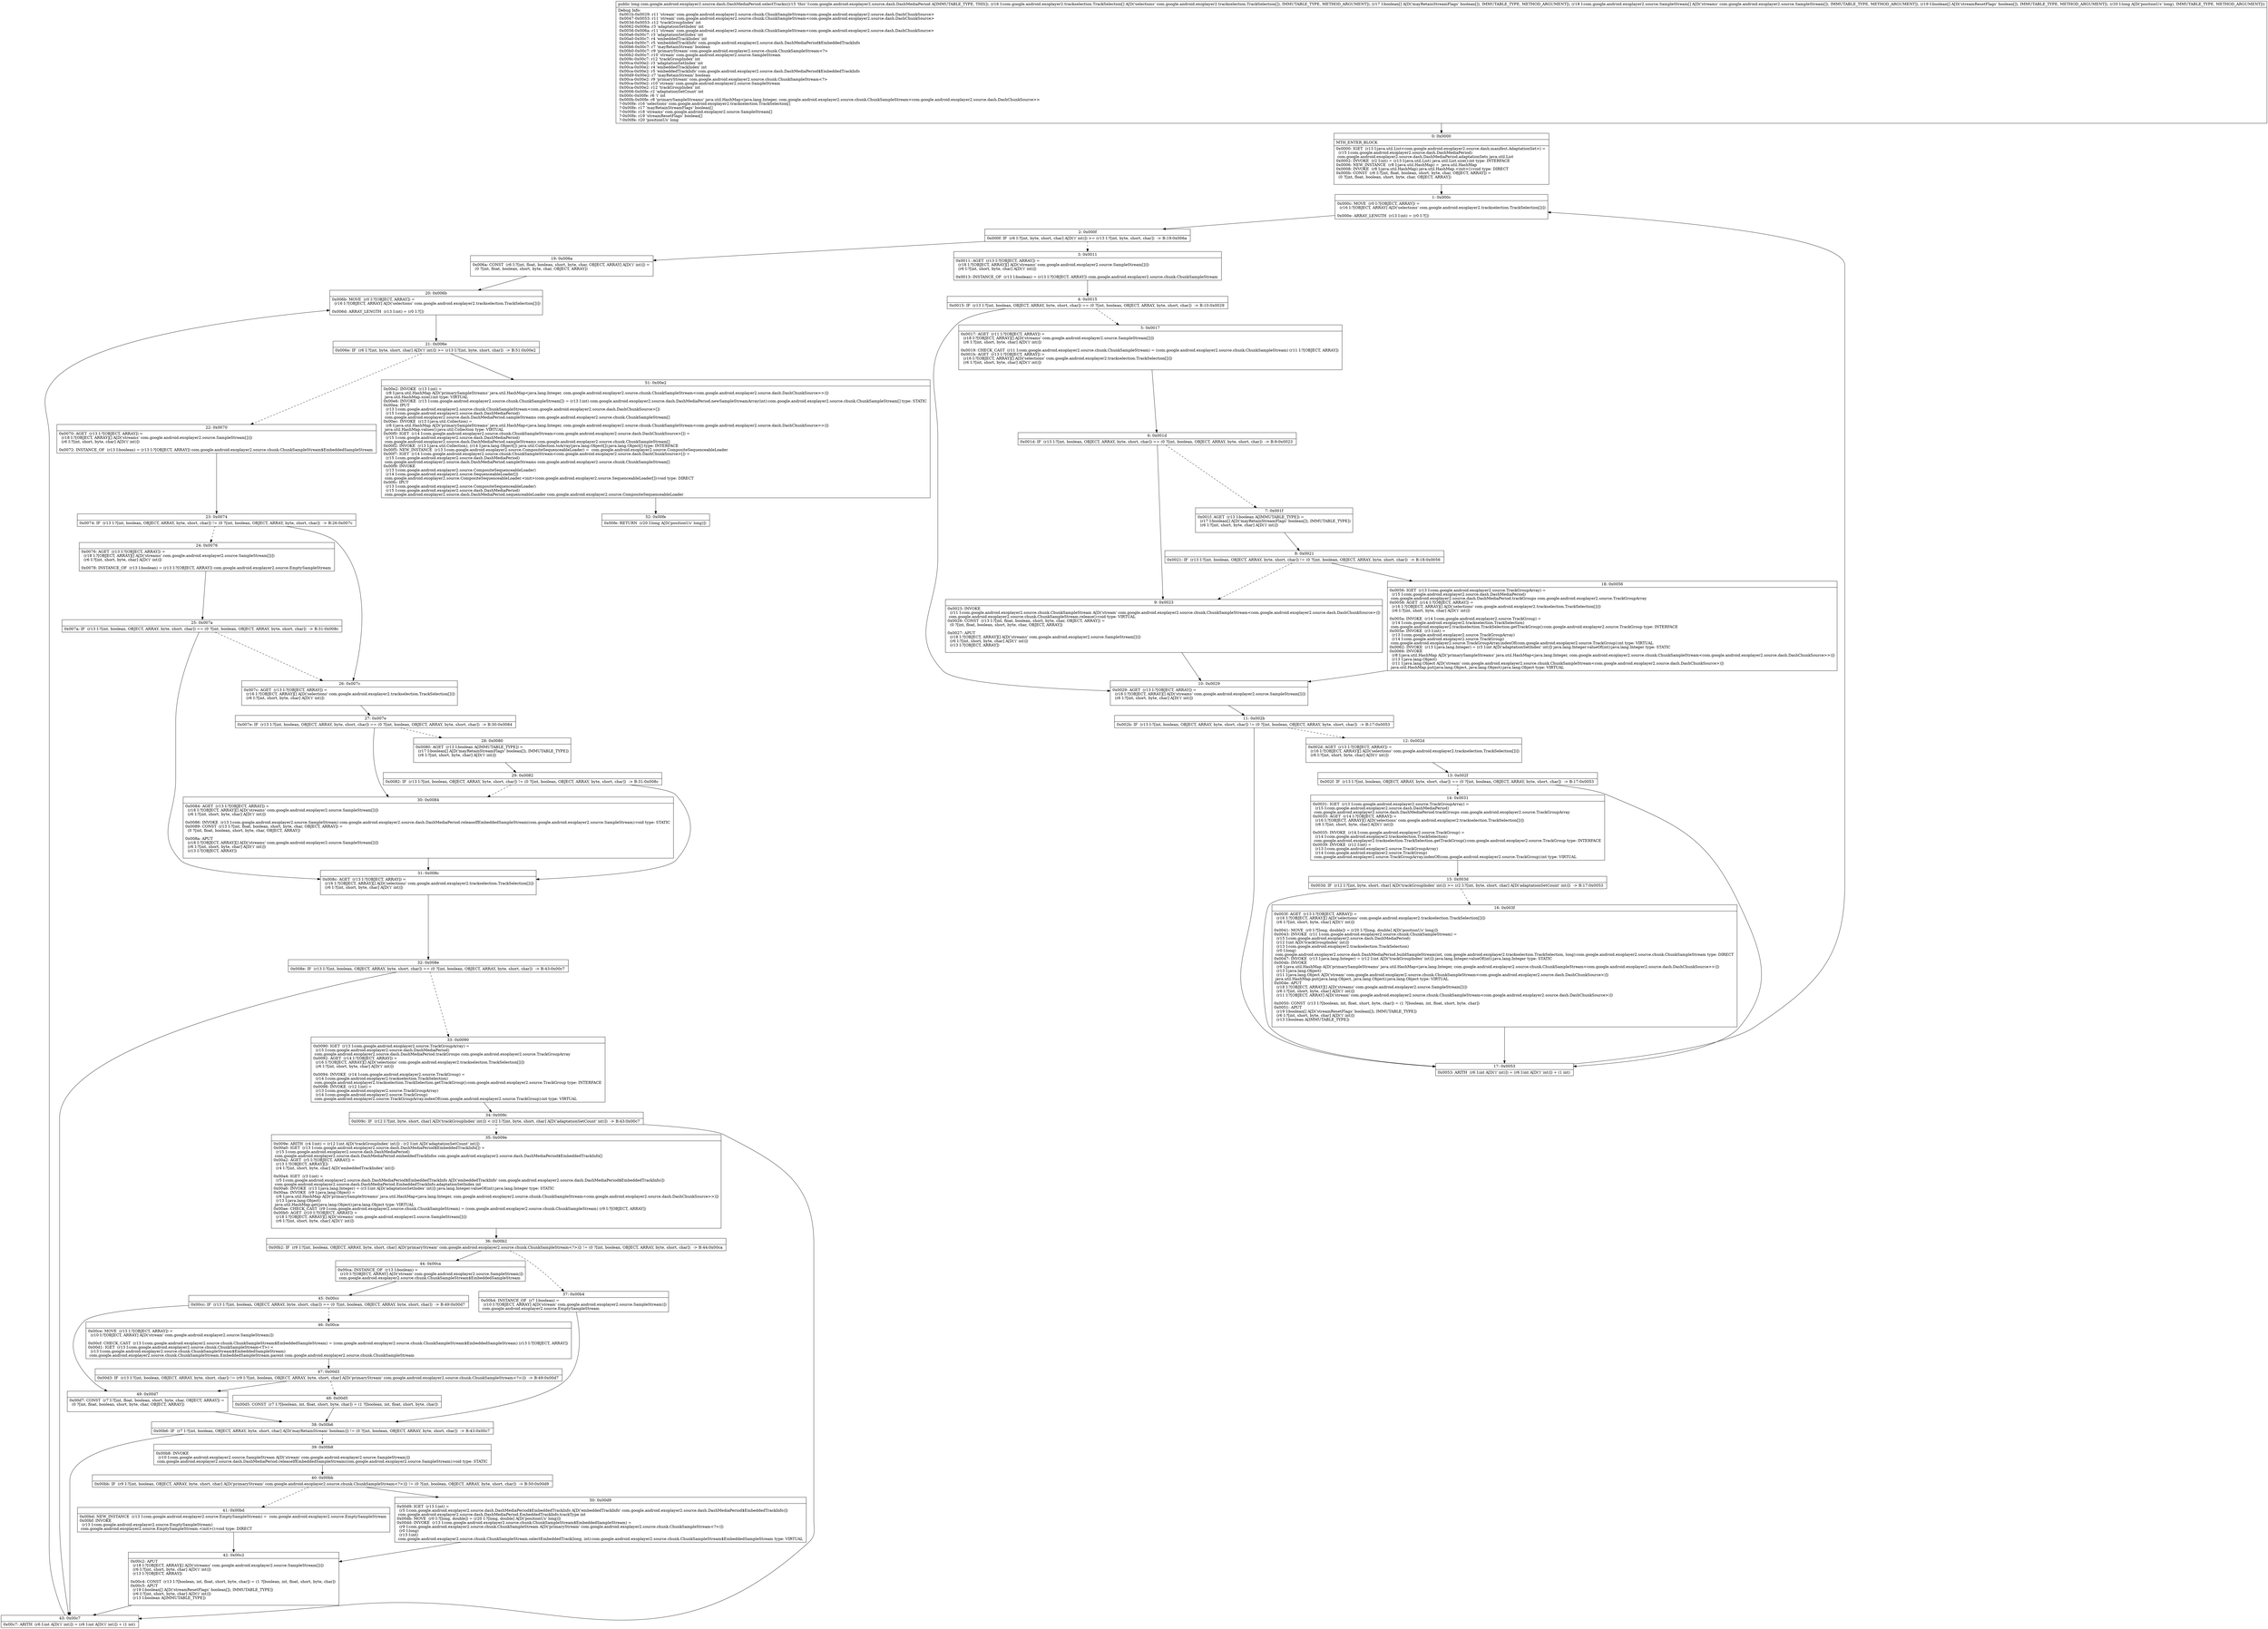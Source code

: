 digraph "CFG forcom.google.android.exoplayer2.source.dash.DashMediaPeriod.selectTracks([Lcom\/google\/android\/exoplayer2\/trackselection\/TrackSelection;[Z[Lcom\/google\/android\/exoplayer2\/source\/SampleStream;[ZJ)J" {
Node_0 [shape=record,label="{0\:\ 0x0000|MTH_ENTER_BLOCK\l|0x0000: IGET  (r13 I:java.util.List\<com.google.android.exoplayer2.source.dash.manifest.AdaptationSet\>) = \l  (r15 I:com.google.android.exoplayer2.source.dash.DashMediaPeriod)\l com.google.android.exoplayer2.source.dash.DashMediaPeriod.adaptationSets java.util.List \l0x0002: INVOKE  (r2 I:int) = (r13 I:java.util.List) java.util.List.size():int type: INTERFACE \l0x0006: NEW_INSTANCE  (r8 I:java.util.HashMap) =  java.util.HashMap \l0x0008: INVOKE  (r8 I:java.util.HashMap) java.util.HashMap.\<init\>():void type: DIRECT \l0x000b: CONST  (r6 I:?[int, float, boolean, short, byte, char, OBJECT, ARRAY]) = \l  (0 ?[int, float, boolean, short, byte, char, OBJECT, ARRAY])\l \l}"];
Node_1 [shape=record,label="{1\:\ 0x000c|0x000c: MOVE  (r0 I:?[OBJECT, ARRAY]) = \l  (r16 I:?[OBJECT, ARRAY] A[D('selections' com.google.android.exoplayer2.trackselection.TrackSelection[])])\l \l0x000e: ARRAY_LENGTH  (r13 I:int) = (r0 I:?[]) \l}"];
Node_2 [shape=record,label="{2\:\ 0x000f|0x000f: IF  (r6 I:?[int, byte, short, char] A[D('i' int)]) \>= (r13 I:?[int, byte, short, char])  \-\> B:19:0x006a \l}"];
Node_3 [shape=record,label="{3\:\ 0x0011|0x0011: AGET  (r13 I:?[OBJECT, ARRAY]) = \l  (r18 I:?[OBJECT, ARRAY][] A[D('streams' com.google.android.exoplayer2.source.SampleStream[])])\l  (r6 I:?[int, short, byte, char] A[D('i' int)])\l \l0x0013: INSTANCE_OF  (r13 I:boolean) = (r13 I:?[OBJECT, ARRAY]) com.google.android.exoplayer2.source.chunk.ChunkSampleStream \l}"];
Node_4 [shape=record,label="{4\:\ 0x0015|0x0015: IF  (r13 I:?[int, boolean, OBJECT, ARRAY, byte, short, char]) == (0 ?[int, boolean, OBJECT, ARRAY, byte, short, char])  \-\> B:10:0x0029 \l}"];
Node_5 [shape=record,label="{5\:\ 0x0017|0x0017: AGET  (r11 I:?[OBJECT, ARRAY]) = \l  (r18 I:?[OBJECT, ARRAY][] A[D('streams' com.google.android.exoplayer2.source.SampleStream[])])\l  (r6 I:?[int, short, byte, char] A[D('i' int)])\l \l0x0019: CHECK_CAST  (r11 I:com.google.android.exoplayer2.source.chunk.ChunkSampleStream) = (com.google.android.exoplayer2.source.chunk.ChunkSampleStream) (r11 I:?[OBJECT, ARRAY]) \l0x001b: AGET  (r13 I:?[OBJECT, ARRAY]) = \l  (r16 I:?[OBJECT, ARRAY][] A[D('selections' com.google.android.exoplayer2.trackselection.TrackSelection[])])\l  (r6 I:?[int, short, byte, char] A[D('i' int)])\l \l}"];
Node_6 [shape=record,label="{6\:\ 0x001d|0x001d: IF  (r13 I:?[int, boolean, OBJECT, ARRAY, byte, short, char]) == (0 ?[int, boolean, OBJECT, ARRAY, byte, short, char])  \-\> B:9:0x0023 \l}"];
Node_7 [shape=record,label="{7\:\ 0x001f|0x001f: AGET  (r13 I:boolean A[IMMUTABLE_TYPE]) = \l  (r17 I:boolean[] A[D('mayRetainStreamFlags' boolean[]), IMMUTABLE_TYPE])\l  (r6 I:?[int, short, byte, char] A[D('i' int)])\l \l}"];
Node_8 [shape=record,label="{8\:\ 0x0021|0x0021: IF  (r13 I:?[int, boolean, OBJECT, ARRAY, byte, short, char]) != (0 ?[int, boolean, OBJECT, ARRAY, byte, short, char])  \-\> B:18:0x0056 \l}"];
Node_9 [shape=record,label="{9\:\ 0x0023|0x0023: INVOKE  \l  (r11 I:com.google.android.exoplayer2.source.chunk.ChunkSampleStream A[D('stream' com.google.android.exoplayer2.source.chunk.ChunkSampleStream\<com.google.android.exoplayer2.source.dash.DashChunkSource\>)])\l com.google.android.exoplayer2.source.chunk.ChunkSampleStream.release():void type: VIRTUAL \l0x0026: CONST  (r13 I:?[int, float, boolean, short, byte, char, OBJECT, ARRAY]) = \l  (0 ?[int, float, boolean, short, byte, char, OBJECT, ARRAY])\l \l0x0027: APUT  \l  (r18 I:?[OBJECT, ARRAY][] A[D('streams' com.google.android.exoplayer2.source.SampleStream[])])\l  (r6 I:?[int, short, byte, char] A[D('i' int)])\l  (r13 I:?[OBJECT, ARRAY])\l \l}"];
Node_10 [shape=record,label="{10\:\ 0x0029|0x0029: AGET  (r13 I:?[OBJECT, ARRAY]) = \l  (r18 I:?[OBJECT, ARRAY][] A[D('streams' com.google.android.exoplayer2.source.SampleStream[])])\l  (r6 I:?[int, short, byte, char] A[D('i' int)])\l \l}"];
Node_11 [shape=record,label="{11\:\ 0x002b|0x002b: IF  (r13 I:?[int, boolean, OBJECT, ARRAY, byte, short, char]) != (0 ?[int, boolean, OBJECT, ARRAY, byte, short, char])  \-\> B:17:0x0053 \l}"];
Node_12 [shape=record,label="{12\:\ 0x002d|0x002d: AGET  (r13 I:?[OBJECT, ARRAY]) = \l  (r16 I:?[OBJECT, ARRAY][] A[D('selections' com.google.android.exoplayer2.trackselection.TrackSelection[])])\l  (r6 I:?[int, short, byte, char] A[D('i' int)])\l \l}"];
Node_13 [shape=record,label="{13\:\ 0x002f|0x002f: IF  (r13 I:?[int, boolean, OBJECT, ARRAY, byte, short, char]) == (0 ?[int, boolean, OBJECT, ARRAY, byte, short, char])  \-\> B:17:0x0053 \l}"];
Node_14 [shape=record,label="{14\:\ 0x0031|0x0031: IGET  (r13 I:com.google.android.exoplayer2.source.TrackGroupArray) = \l  (r15 I:com.google.android.exoplayer2.source.dash.DashMediaPeriod)\l com.google.android.exoplayer2.source.dash.DashMediaPeriod.trackGroups com.google.android.exoplayer2.source.TrackGroupArray \l0x0033: AGET  (r14 I:?[OBJECT, ARRAY]) = \l  (r16 I:?[OBJECT, ARRAY][] A[D('selections' com.google.android.exoplayer2.trackselection.TrackSelection[])])\l  (r6 I:?[int, short, byte, char] A[D('i' int)])\l \l0x0035: INVOKE  (r14 I:com.google.android.exoplayer2.source.TrackGroup) = \l  (r14 I:com.google.android.exoplayer2.trackselection.TrackSelection)\l com.google.android.exoplayer2.trackselection.TrackSelection.getTrackGroup():com.google.android.exoplayer2.source.TrackGroup type: INTERFACE \l0x0039: INVOKE  (r12 I:int) = \l  (r13 I:com.google.android.exoplayer2.source.TrackGroupArray)\l  (r14 I:com.google.android.exoplayer2.source.TrackGroup)\l com.google.android.exoplayer2.source.TrackGroupArray.indexOf(com.google.android.exoplayer2.source.TrackGroup):int type: VIRTUAL \l}"];
Node_15 [shape=record,label="{15\:\ 0x003d|0x003d: IF  (r12 I:?[int, byte, short, char] A[D('trackGroupIndex' int)]) \>= (r2 I:?[int, byte, short, char] A[D('adaptationSetCount' int)])  \-\> B:17:0x0053 \l}"];
Node_16 [shape=record,label="{16\:\ 0x003f|0x003f: AGET  (r13 I:?[OBJECT, ARRAY]) = \l  (r16 I:?[OBJECT, ARRAY][] A[D('selections' com.google.android.exoplayer2.trackselection.TrackSelection[])])\l  (r6 I:?[int, short, byte, char] A[D('i' int)])\l \l0x0041: MOVE  (r0 I:?[long, double]) = (r20 I:?[long, double] A[D('positionUs' long)]) \l0x0043: INVOKE  (r11 I:com.google.android.exoplayer2.source.chunk.ChunkSampleStream) = \l  (r15 I:com.google.android.exoplayer2.source.dash.DashMediaPeriod)\l  (r12 I:int A[D('trackGroupIndex' int)])\l  (r13 I:com.google.android.exoplayer2.trackselection.TrackSelection)\l  (r0 I:long)\l com.google.android.exoplayer2.source.dash.DashMediaPeriod.buildSampleStream(int, com.google.android.exoplayer2.trackselection.TrackSelection, long):com.google.android.exoplayer2.source.chunk.ChunkSampleStream type: DIRECT \l0x0047: INVOKE  (r13 I:java.lang.Integer) = (r12 I:int A[D('trackGroupIndex' int)]) java.lang.Integer.valueOf(int):java.lang.Integer type: STATIC \l0x004b: INVOKE  \l  (r8 I:java.util.HashMap A[D('primarySampleStreams' java.util.HashMap\<java.lang.Integer, com.google.android.exoplayer2.source.chunk.ChunkSampleStream\<com.google.android.exoplayer2.source.dash.DashChunkSource\>\>)])\l  (r13 I:java.lang.Object)\l  (r11 I:java.lang.Object A[D('stream' com.google.android.exoplayer2.source.chunk.ChunkSampleStream\<com.google.android.exoplayer2.source.dash.DashChunkSource\>)])\l java.util.HashMap.put(java.lang.Object, java.lang.Object):java.lang.Object type: VIRTUAL \l0x004e: APUT  \l  (r18 I:?[OBJECT, ARRAY][] A[D('streams' com.google.android.exoplayer2.source.SampleStream[])])\l  (r6 I:?[int, short, byte, char] A[D('i' int)])\l  (r11 I:?[OBJECT, ARRAY] A[D('stream' com.google.android.exoplayer2.source.chunk.ChunkSampleStream\<com.google.android.exoplayer2.source.dash.DashChunkSource\>)])\l \l0x0050: CONST  (r13 I:?[boolean, int, float, short, byte, char]) = (1 ?[boolean, int, float, short, byte, char]) \l0x0051: APUT  \l  (r19 I:boolean[] A[D('streamResetFlags' boolean[]), IMMUTABLE_TYPE])\l  (r6 I:?[int, short, byte, char] A[D('i' int)])\l  (r13 I:boolean A[IMMUTABLE_TYPE])\l \l}"];
Node_17 [shape=record,label="{17\:\ 0x0053|0x0053: ARITH  (r6 I:int A[D('i' int)]) = (r6 I:int A[D('i' int)]) + (1 int) \l}"];
Node_18 [shape=record,label="{18\:\ 0x0056|0x0056: IGET  (r13 I:com.google.android.exoplayer2.source.TrackGroupArray) = \l  (r15 I:com.google.android.exoplayer2.source.dash.DashMediaPeriod)\l com.google.android.exoplayer2.source.dash.DashMediaPeriod.trackGroups com.google.android.exoplayer2.source.TrackGroupArray \l0x0058: AGET  (r14 I:?[OBJECT, ARRAY]) = \l  (r16 I:?[OBJECT, ARRAY][] A[D('selections' com.google.android.exoplayer2.trackselection.TrackSelection[])])\l  (r6 I:?[int, short, byte, char] A[D('i' int)])\l \l0x005a: INVOKE  (r14 I:com.google.android.exoplayer2.source.TrackGroup) = \l  (r14 I:com.google.android.exoplayer2.trackselection.TrackSelection)\l com.google.android.exoplayer2.trackselection.TrackSelection.getTrackGroup():com.google.android.exoplayer2.source.TrackGroup type: INTERFACE \l0x005e: INVOKE  (r3 I:int) = \l  (r13 I:com.google.android.exoplayer2.source.TrackGroupArray)\l  (r14 I:com.google.android.exoplayer2.source.TrackGroup)\l com.google.android.exoplayer2.source.TrackGroupArray.indexOf(com.google.android.exoplayer2.source.TrackGroup):int type: VIRTUAL \l0x0062: INVOKE  (r13 I:java.lang.Integer) = (r3 I:int A[D('adaptationSetIndex' int)]) java.lang.Integer.valueOf(int):java.lang.Integer type: STATIC \l0x0066: INVOKE  \l  (r8 I:java.util.HashMap A[D('primarySampleStreams' java.util.HashMap\<java.lang.Integer, com.google.android.exoplayer2.source.chunk.ChunkSampleStream\<com.google.android.exoplayer2.source.dash.DashChunkSource\>\>)])\l  (r13 I:java.lang.Object)\l  (r11 I:java.lang.Object A[D('stream' com.google.android.exoplayer2.source.chunk.ChunkSampleStream\<com.google.android.exoplayer2.source.dash.DashChunkSource\>)])\l java.util.HashMap.put(java.lang.Object, java.lang.Object):java.lang.Object type: VIRTUAL \l}"];
Node_19 [shape=record,label="{19\:\ 0x006a|0x006a: CONST  (r6 I:?[int, float, boolean, short, byte, char, OBJECT, ARRAY] A[D('i' int)]) = \l  (0 ?[int, float, boolean, short, byte, char, OBJECT, ARRAY])\l \l}"];
Node_20 [shape=record,label="{20\:\ 0x006b|0x006b: MOVE  (r0 I:?[OBJECT, ARRAY]) = \l  (r16 I:?[OBJECT, ARRAY] A[D('selections' com.google.android.exoplayer2.trackselection.TrackSelection[])])\l \l0x006d: ARRAY_LENGTH  (r13 I:int) = (r0 I:?[]) \l}"];
Node_21 [shape=record,label="{21\:\ 0x006e|0x006e: IF  (r6 I:?[int, byte, short, char] A[D('i' int)]) \>= (r13 I:?[int, byte, short, char])  \-\> B:51:0x00e2 \l}"];
Node_22 [shape=record,label="{22\:\ 0x0070|0x0070: AGET  (r13 I:?[OBJECT, ARRAY]) = \l  (r18 I:?[OBJECT, ARRAY][] A[D('streams' com.google.android.exoplayer2.source.SampleStream[])])\l  (r6 I:?[int, short, byte, char] A[D('i' int)])\l \l0x0072: INSTANCE_OF  (r13 I:boolean) = (r13 I:?[OBJECT, ARRAY]) com.google.android.exoplayer2.source.chunk.ChunkSampleStream$EmbeddedSampleStream \l}"];
Node_23 [shape=record,label="{23\:\ 0x0074|0x0074: IF  (r13 I:?[int, boolean, OBJECT, ARRAY, byte, short, char]) != (0 ?[int, boolean, OBJECT, ARRAY, byte, short, char])  \-\> B:26:0x007c \l}"];
Node_24 [shape=record,label="{24\:\ 0x0076|0x0076: AGET  (r13 I:?[OBJECT, ARRAY]) = \l  (r18 I:?[OBJECT, ARRAY][] A[D('streams' com.google.android.exoplayer2.source.SampleStream[])])\l  (r6 I:?[int, short, byte, char] A[D('i' int)])\l \l0x0078: INSTANCE_OF  (r13 I:boolean) = (r13 I:?[OBJECT, ARRAY]) com.google.android.exoplayer2.source.EmptySampleStream \l}"];
Node_25 [shape=record,label="{25\:\ 0x007a|0x007a: IF  (r13 I:?[int, boolean, OBJECT, ARRAY, byte, short, char]) == (0 ?[int, boolean, OBJECT, ARRAY, byte, short, char])  \-\> B:31:0x008c \l}"];
Node_26 [shape=record,label="{26\:\ 0x007c|0x007c: AGET  (r13 I:?[OBJECT, ARRAY]) = \l  (r16 I:?[OBJECT, ARRAY][] A[D('selections' com.google.android.exoplayer2.trackselection.TrackSelection[])])\l  (r6 I:?[int, short, byte, char] A[D('i' int)])\l \l}"];
Node_27 [shape=record,label="{27\:\ 0x007e|0x007e: IF  (r13 I:?[int, boolean, OBJECT, ARRAY, byte, short, char]) == (0 ?[int, boolean, OBJECT, ARRAY, byte, short, char])  \-\> B:30:0x0084 \l}"];
Node_28 [shape=record,label="{28\:\ 0x0080|0x0080: AGET  (r13 I:boolean A[IMMUTABLE_TYPE]) = \l  (r17 I:boolean[] A[D('mayRetainStreamFlags' boolean[]), IMMUTABLE_TYPE])\l  (r6 I:?[int, short, byte, char] A[D('i' int)])\l \l}"];
Node_29 [shape=record,label="{29\:\ 0x0082|0x0082: IF  (r13 I:?[int, boolean, OBJECT, ARRAY, byte, short, char]) != (0 ?[int, boolean, OBJECT, ARRAY, byte, short, char])  \-\> B:31:0x008c \l}"];
Node_30 [shape=record,label="{30\:\ 0x0084|0x0084: AGET  (r13 I:?[OBJECT, ARRAY]) = \l  (r18 I:?[OBJECT, ARRAY][] A[D('streams' com.google.android.exoplayer2.source.SampleStream[])])\l  (r6 I:?[int, short, byte, char] A[D('i' int)])\l \l0x0086: INVOKE  (r13 I:com.google.android.exoplayer2.source.SampleStream) com.google.android.exoplayer2.source.dash.DashMediaPeriod.releaseIfEmbeddedSampleStream(com.google.android.exoplayer2.source.SampleStream):void type: STATIC \l0x0089: CONST  (r13 I:?[int, float, boolean, short, byte, char, OBJECT, ARRAY]) = \l  (0 ?[int, float, boolean, short, byte, char, OBJECT, ARRAY])\l \l0x008a: APUT  \l  (r18 I:?[OBJECT, ARRAY][] A[D('streams' com.google.android.exoplayer2.source.SampleStream[])])\l  (r6 I:?[int, short, byte, char] A[D('i' int)])\l  (r13 I:?[OBJECT, ARRAY])\l \l}"];
Node_31 [shape=record,label="{31\:\ 0x008c|0x008c: AGET  (r13 I:?[OBJECT, ARRAY]) = \l  (r16 I:?[OBJECT, ARRAY][] A[D('selections' com.google.android.exoplayer2.trackselection.TrackSelection[])])\l  (r6 I:?[int, short, byte, char] A[D('i' int)])\l \l}"];
Node_32 [shape=record,label="{32\:\ 0x008e|0x008e: IF  (r13 I:?[int, boolean, OBJECT, ARRAY, byte, short, char]) == (0 ?[int, boolean, OBJECT, ARRAY, byte, short, char])  \-\> B:43:0x00c7 \l}"];
Node_33 [shape=record,label="{33\:\ 0x0090|0x0090: IGET  (r13 I:com.google.android.exoplayer2.source.TrackGroupArray) = \l  (r15 I:com.google.android.exoplayer2.source.dash.DashMediaPeriod)\l com.google.android.exoplayer2.source.dash.DashMediaPeriod.trackGroups com.google.android.exoplayer2.source.TrackGroupArray \l0x0092: AGET  (r14 I:?[OBJECT, ARRAY]) = \l  (r16 I:?[OBJECT, ARRAY][] A[D('selections' com.google.android.exoplayer2.trackselection.TrackSelection[])])\l  (r6 I:?[int, short, byte, char] A[D('i' int)])\l \l0x0094: INVOKE  (r14 I:com.google.android.exoplayer2.source.TrackGroup) = \l  (r14 I:com.google.android.exoplayer2.trackselection.TrackSelection)\l com.google.android.exoplayer2.trackselection.TrackSelection.getTrackGroup():com.google.android.exoplayer2.source.TrackGroup type: INTERFACE \l0x0098: INVOKE  (r12 I:int) = \l  (r13 I:com.google.android.exoplayer2.source.TrackGroupArray)\l  (r14 I:com.google.android.exoplayer2.source.TrackGroup)\l com.google.android.exoplayer2.source.TrackGroupArray.indexOf(com.google.android.exoplayer2.source.TrackGroup):int type: VIRTUAL \l}"];
Node_34 [shape=record,label="{34\:\ 0x009c|0x009c: IF  (r12 I:?[int, byte, short, char] A[D('trackGroupIndex' int)]) \< (r2 I:?[int, byte, short, char] A[D('adaptationSetCount' int)])  \-\> B:43:0x00c7 \l}"];
Node_35 [shape=record,label="{35\:\ 0x009e|0x009e: ARITH  (r4 I:int) = (r12 I:int A[D('trackGroupIndex' int)]) \- (r2 I:int A[D('adaptationSetCount' int)]) \l0x00a0: IGET  (r13 I:com.google.android.exoplayer2.source.dash.DashMediaPeriod$EmbeddedTrackInfo[]) = \l  (r15 I:com.google.android.exoplayer2.source.dash.DashMediaPeriod)\l com.google.android.exoplayer2.source.dash.DashMediaPeriod.embeddedTrackInfos com.google.android.exoplayer2.source.dash.DashMediaPeriod$EmbeddedTrackInfo[] \l0x00a2: AGET  (r5 I:?[OBJECT, ARRAY]) = \l  (r13 I:?[OBJECT, ARRAY][])\l  (r4 I:?[int, short, byte, char] A[D('embeddedTrackIndex' int)])\l \l0x00a4: IGET  (r3 I:int) = \l  (r5 I:com.google.android.exoplayer2.source.dash.DashMediaPeriod$EmbeddedTrackInfo A[D('embeddedTrackInfo' com.google.android.exoplayer2.source.dash.DashMediaPeriod$EmbeddedTrackInfo)])\l com.google.android.exoplayer2.source.dash.DashMediaPeriod.EmbeddedTrackInfo.adaptationSetIndex int \l0x00a6: INVOKE  (r13 I:java.lang.Integer) = (r3 I:int A[D('adaptationSetIndex' int)]) java.lang.Integer.valueOf(int):java.lang.Integer type: STATIC \l0x00aa: INVOKE  (r9 I:java.lang.Object) = \l  (r8 I:java.util.HashMap A[D('primarySampleStreams' java.util.HashMap\<java.lang.Integer, com.google.android.exoplayer2.source.chunk.ChunkSampleStream\<com.google.android.exoplayer2.source.dash.DashChunkSource\>\>)])\l  (r13 I:java.lang.Object)\l java.util.HashMap.get(java.lang.Object):java.lang.Object type: VIRTUAL \l0x00ae: CHECK_CAST  (r9 I:com.google.android.exoplayer2.source.chunk.ChunkSampleStream) = (com.google.android.exoplayer2.source.chunk.ChunkSampleStream) (r9 I:?[OBJECT, ARRAY]) \l0x00b0: AGET  (r10 I:?[OBJECT, ARRAY]) = \l  (r18 I:?[OBJECT, ARRAY][] A[D('streams' com.google.android.exoplayer2.source.SampleStream[])])\l  (r6 I:?[int, short, byte, char] A[D('i' int)])\l \l}"];
Node_36 [shape=record,label="{36\:\ 0x00b2|0x00b2: IF  (r9 I:?[int, boolean, OBJECT, ARRAY, byte, short, char] A[D('primaryStream' com.google.android.exoplayer2.source.chunk.ChunkSampleStream\<?\>)]) != (0 ?[int, boolean, OBJECT, ARRAY, byte, short, char])  \-\> B:44:0x00ca \l}"];
Node_37 [shape=record,label="{37\:\ 0x00b4|0x00b4: INSTANCE_OF  (r7 I:boolean) = \l  (r10 I:?[OBJECT, ARRAY] A[D('stream' com.google.android.exoplayer2.source.SampleStream)])\l com.google.android.exoplayer2.source.EmptySampleStream \l}"];
Node_38 [shape=record,label="{38\:\ 0x00b6|0x00b6: IF  (r7 I:?[int, boolean, OBJECT, ARRAY, byte, short, char] A[D('mayRetainStream' boolean)]) != (0 ?[int, boolean, OBJECT, ARRAY, byte, short, char])  \-\> B:43:0x00c7 \l}"];
Node_39 [shape=record,label="{39\:\ 0x00b8|0x00b8: INVOKE  \l  (r10 I:com.google.android.exoplayer2.source.SampleStream A[D('stream' com.google.android.exoplayer2.source.SampleStream)])\l com.google.android.exoplayer2.source.dash.DashMediaPeriod.releaseIfEmbeddedSampleStream(com.google.android.exoplayer2.source.SampleStream):void type: STATIC \l}"];
Node_40 [shape=record,label="{40\:\ 0x00bb|0x00bb: IF  (r9 I:?[int, boolean, OBJECT, ARRAY, byte, short, char] A[D('primaryStream' com.google.android.exoplayer2.source.chunk.ChunkSampleStream\<?\>)]) != (0 ?[int, boolean, OBJECT, ARRAY, byte, short, char])  \-\> B:50:0x00d9 \l}"];
Node_41 [shape=record,label="{41\:\ 0x00bd|0x00bd: NEW_INSTANCE  (r13 I:com.google.android.exoplayer2.source.EmptySampleStream) =  com.google.android.exoplayer2.source.EmptySampleStream \l0x00bf: INVOKE  \l  (r13 I:com.google.android.exoplayer2.source.EmptySampleStream)\l com.google.android.exoplayer2.source.EmptySampleStream.\<init\>():void type: DIRECT \l}"];
Node_42 [shape=record,label="{42\:\ 0x00c2|0x00c2: APUT  \l  (r18 I:?[OBJECT, ARRAY][] A[D('streams' com.google.android.exoplayer2.source.SampleStream[])])\l  (r6 I:?[int, short, byte, char] A[D('i' int)])\l  (r13 I:?[OBJECT, ARRAY])\l \l0x00c4: CONST  (r13 I:?[boolean, int, float, short, byte, char]) = (1 ?[boolean, int, float, short, byte, char]) \l0x00c5: APUT  \l  (r19 I:boolean[] A[D('streamResetFlags' boolean[]), IMMUTABLE_TYPE])\l  (r6 I:?[int, short, byte, char] A[D('i' int)])\l  (r13 I:boolean A[IMMUTABLE_TYPE])\l \l}"];
Node_43 [shape=record,label="{43\:\ 0x00c7|0x00c7: ARITH  (r6 I:int A[D('i' int)]) = (r6 I:int A[D('i' int)]) + (1 int) \l}"];
Node_44 [shape=record,label="{44\:\ 0x00ca|0x00ca: INSTANCE_OF  (r13 I:boolean) = \l  (r10 I:?[OBJECT, ARRAY] A[D('stream' com.google.android.exoplayer2.source.SampleStream)])\l com.google.android.exoplayer2.source.chunk.ChunkSampleStream$EmbeddedSampleStream \l}"];
Node_45 [shape=record,label="{45\:\ 0x00cc|0x00cc: IF  (r13 I:?[int, boolean, OBJECT, ARRAY, byte, short, char]) == (0 ?[int, boolean, OBJECT, ARRAY, byte, short, char])  \-\> B:49:0x00d7 \l}"];
Node_46 [shape=record,label="{46\:\ 0x00ce|0x00ce: MOVE  (r13 I:?[OBJECT, ARRAY]) = \l  (r10 I:?[OBJECT, ARRAY] A[D('stream' com.google.android.exoplayer2.source.SampleStream)])\l \l0x00cf: CHECK_CAST  (r13 I:com.google.android.exoplayer2.source.chunk.ChunkSampleStream$EmbeddedSampleStream) = (com.google.android.exoplayer2.source.chunk.ChunkSampleStream$EmbeddedSampleStream) (r13 I:?[OBJECT, ARRAY]) \l0x00d1: IGET  (r13 I:com.google.android.exoplayer2.source.chunk.ChunkSampleStream\<T\>) = \l  (r13 I:com.google.android.exoplayer2.source.chunk.ChunkSampleStream$EmbeddedSampleStream)\l com.google.android.exoplayer2.source.chunk.ChunkSampleStream.EmbeddedSampleStream.parent com.google.android.exoplayer2.source.chunk.ChunkSampleStream \l}"];
Node_47 [shape=record,label="{47\:\ 0x00d3|0x00d3: IF  (r13 I:?[int, boolean, OBJECT, ARRAY, byte, short, char]) != (r9 I:?[int, boolean, OBJECT, ARRAY, byte, short, char] A[D('primaryStream' com.google.android.exoplayer2.source.chunk.ChunkSampleStream\<?\>)])  \-\> B:49:0x00d7 \l}"];
Node_48 [shape=record,label="{48\:\ 0x00d5|0x00d5: CONST  (r7 I:?[boolean, int, float, short, byte, char]) = (1 ?[boolean, int, float, short, byte, char]) \l}"];
Node_49 [shape=record,label="{49\:\ 0x00d7|0x00d7: CONST  (r7 I:?[int, float, boolean, short, byte, char, OBJECT, ARRAY]) = \l  (0 ?[int, float, boolean, short, byte, char, OBJECT, ARRAY])\l \l}"];
Node_50 [shape=record,label="{50\:\ 0x00d9|0x00d9: IGET  (r13 I:int) = \l  (r5 I:com.google.android.exoplayer2.source.dash.DashMediaPeriod$EmbeddedTrackInfo A[D('embeddedTrackInfo' com.google.android.exoplayer2.source.dash.DashMediaPeriod$EmbeddedTrackInfo)])\l com.google.android.exoplayer2.source.dash.DashMediaPeriod.EmbeddedTrackInfo.trackType int \l0x00db: MOVE  (r0 I:?[long, double]) = (r20 I:?[long, double] A[D('positionUs' long)]) \l0x00dd: INVOKE  (r13 I:com.google.android.exoplayer2.source.chunk.ChunkSampleStream$EmbeddedSampleStream) = \l  (r9 I:com.google.android.exoplayer2.source.chunk.ChunkSampleStream A[D('primaryStream' com.google.android.exoplayer2.source.chunk.ChunkSampleStream\<?\>)])\l  (r0 I:long)\l  (r13 I:int)\l com.google.android.exoplayer2.source.chunk.ChunkSampleStream.selectEmbeddedTrack(long, int):com.google.android.exoplayer2.source.chunk.ChunkSampleStream$EmbeddedSampleStream type: VIRTUAL \l}"];
Node_51 [shape=record,label="{51\:\ 0x00e2|0x00e2: INVOKE  (r13 I:int) = \l  (r8 I:java.util.HashMap A[D('primarySampleStreams' java.util.HashMap\<java.lang.Integer, com.google.android.exoplayer2.source.chunk.ChunkSampleStream\<com.google.android.exoplayer2.source.dash.DashChunkSource\>\>)])\l java.util.HashMap.size():int type: VIRTUAL \l0x00e6: INVOKE  (r13 I:com.google.android.exoplayer2.source.chunk.ChunkSampleStream[]) = (r13 I:int) com.google.android.exoplayer2.source.dash.DashMediaPeriod.newSampleStreamArray(int):com.google.android.exoplayer2.source.chunk.ChunkSampleStream[] type: STATIC \l0x00ea: IPUT  \l  (r13 I:com.google.android.exoplayer2.source.chunk.ChunkSampleStream\<com.google.android.exoplayer2.source.dash.DashChunkSource\>[])\l  (r15 I:com.google.android.exoplayer2.source.dash.DashMediaPeriod)\l com.google.android.exoplayer2.source.dash.DashMediaPeriod.sampleStreams com.google.android.exoplayer2.source.chunk.ChunkSampleStream[] \l0x00ec: INVOKE  (r13 I:java.util.Collection) = \l  (r8 I:java.util.HashMap A[D('primarySampleStreams' java.util.HashMap\<java.lang.Integer, com.google.android.exoplayer2.source.chunk.ChunkSampleStream\<com.google.android.exoplayer2.source.dash.DashChunkSource\>\>)])\l java.util.HashMap.values():java.util.Collection type: VIRTUAL \l0x00f0: IGET  (r14 I:com.google.android.exoplayer2.source.chunk.ChunkSampleStream\<com.google.android.exoplayer2.source.dash.DashChunkSource\>[]) = \l  (r15 I:com.google.android.exoplayer2.source.dash.DashMediaPeriod)\l com.google.android.exoplayer2.source.dash.DashMediaPeriod.sampleStreams com.google.android.exoplayer2.source.chunk.ChunkSampleStream[] \l0x00f2: INVOKE  (r13 I:java.util.Collection), (r14 I:java.lang.Object[]) java.util.Collection.toArray(java.lang.Object[]):java.lang.Object[] type: INTERFACE \l0x00f5: NEW_INSTANCE  (r13 I:com.google.android.exoplayer2.source.CompositeSequenceableLoader) =  com.google.android.exoplayer2.source.CompositeSequenceableLoader \l0x00f7: IGET  (r14 I:com.google.android.exoplayer2.source.chunk.ChunkSampleStream\<com.google.android.exoplayer2.source.dash.DashChunkSource\>[]) = \l  (r15 I:com.google.android.exoplayer2.source.dash.DashMediaPeriod)\l com.google.android.exoplayer2.source.dash.DashMediaPeriod.sampleStreams com.google.android.exoplayer2.source.chunk.ChunkSampleStream[] \l0x00f9: INVOKE  \l  (r13 I:com.google.android.exoplayer2.source.CompositeSequenceableLoader)\l  (r14 I:com.google.android.exoplayer2.source.SequenceableLoader[])\l com.google.android.exoplayer2.source.CompositeSequenceableLoader.\<init\>(com.google.android.exoplayer2.source.SequenceableLoader[]):void type: DIRECT \l0x00fc: IPUT  \l  (r13 I:com.google.android.exoplayer2.source.CompositeSequenceableLoader)\l  (r15 I:com.google.android.exoplayer2.source.dash.DashMediaPeriod)\l com.google.android.exoplayer2.source.dash.DashMediaPeriod.sequenceableLoader com.google.android.exoplayer2.source.CompositeSequenceableLoader \l}"];
Node_52 [shape=record,label="{52\:\ 0x00fe|0x00fe: RETURN  (r20 I:long A[D('positionUs' long)]) \l}"];
MethodNode[shape=record,label="{public long com.google.android.exoplayer2.source.dash.DashMediaPeriod.selectTracks((r15 'this' I:com.google.android.exoplayer2.source.dash.DashMediaPeriod A[IMMUTABLE_TYPE, THIS]), (r16 I:com.google.android.exoplayer2.trackselection.TrackSelection[] A[D('selections' com.google.android.exoplayer2.trackselection.TrackSelection[]), IMMUTABLE_TYPE, METHOD_ARGUMENT]), (r17 I:boolean[] A[D('mayRetainStreamFlags' boolean[]), IMMUTABLE_TYPE, METHOD_ARGUMENT]), (r18 I:com.google.android.exoplayer2.source.SampleStream[] A[D('streams' com.google.android.exoplayer2.source.SampleStream[]), IMMUTABLE_TYPE, METHOD_ARGUMENT]), (r19 I:boolean[] A[D('streamResetFlags' boolean[]), IMMUTABLE_TYPE, METHOD_ARGUMENT]), (r20 I:long A[D('positionUs' long), IMMUTABLE_TYPE, METHOD_ARGUMENT]))  | Debug Info:\l  0x001b\-0x0029: r11 'stream' com.google.android.exoplayer2.source.chunk.ChunkSampleStream\<com.google.android.exoplayer2.source.dash.DashChunkSource\>\l  0x0047\-0x0053: r11 'stream' com.google.android.exoplayer2.source.chunk.ChunkSampleStream\<com.google.android.exoplayer2.source.dash.DashChunkSource\>\l  0x003d\-0x0053: r12 'trackGroupIndex' int\l  0x0062\-0x006a: r3 'adaptationSetIndex' int\l  0x0056\-0x006a: r11 'stream' com.google.android.exoplayer2.source.chunk.ChunkSampleStream\<com.google.android.exoplayer2.source.dash.DashChunkSource\>\l  0x00a6\-0x00c7: r3 'adaptationSetIndex' int\l  0x00a0\-0x00c7: r4 'embeddedTrackIndex' int\l  0x00a4\-0x00c7: r5 'embeddedTrackInfo' com.google.android.exoplayer2.source.dash.DashMediaPeriod$EmbeddedTrackInfo\l  0x00b6\-0x00c7: r7 'mayRetainStream' boolean\l  0x00b0\-0x00c7: r9 'primaryStream' com.google.android.exoplayer2.source.chunk.ChunkSampleStream\<?\>\l  0x00b2\-0x00c7: r10 'stream' com.google.android.exoplayer2.source.SampleStream\l  0x009c\-0x00c7: r12 'trackGroupIndex' int\l  0x00ca\-0x00e2: r3 'adaptationSetIndex' int\l  0x00ca\-0x00e2: r4 'embeddedTrackIndex' int\l  0x00ca\-0x00e2: r5 'embeddedTrackInfo' com.google.android.exoplayer2.source.dash.DashMediaPeriod$EmbeddedTrackInfo\l  0x00d9\-0x00e2: r7 'mayRetainStream' boolean\l  0x00ca\-0x00e2: r9 'primaryStream' com.google.android.exoplayer2.source.chunk.ChunkSampleStream\<?\>\l  0x00ca\-0x00e2: r10 'stream' com.google.android.exoplayer2.source.SampleStream\l  0x00ca\-0x00e2: r12 'trackGroupIndex' int\l  0x0006\-0x00fe: r2 'adaptationSetCount' int\l  0x000c\-0x00fe: r6 'i' int\l  0x000b\-0x00fe: r8 'primarySampleStreams' java.util.HashMap\<java.lang.Integer, com.google.android.exoplayer2.source.chunk.ChunkSampleStream\<com.google.android.exoplayer2.source.dash.DashChunkSource\>\>\l  ?\-0x00fe: r16 'selections' com.google.android.exoplayer2.trackselection.TrackSelection[]\l  ?\-0x00fe: r17 'mayRetainStreamFlags' boolean[]\l  ?\-0x00fe: r18 'streams' com.google.android.exoplayer2.source.SampleStream[]\l  ?\-0x00fe: r19 'streamResetFlags' boolean[]\l  ?\-0x00fe: r20 'positionUs' long\l}"];
MethodNode -> Node_0;
Node_0 -> Node_1;
Node_1 -> Node_2;
Node_2 -> Node_3[style=dashed];
Node_2 -> Node_19;
Node_3 -> Node_4;
Node_4 -> Node_5[style=dashed];
Node_4 -> Node_10;
Node_5 -> Node_6;
Node_6 -> Node_7[style=dashed];
Node_6 -> Node_9;
Node_7 -> Node_8;
Node_8 -> Node_9[style=dashed];
Node_8 -> Node_18;
Node_9 -> Node_10;
Node_10 -> Node_11;
Node_11 -> Node_12[style=dashed];
Node_11 -> Node_17;
Node_12 -> Node_13;
Node_13 -> Node_14[style=dashed];
Node_13 -> Node_17;
Node_14 -> Node_15;
Node_15 -> Node_16[style=dashed];
Node_15 -> Node_17;
Node_16 -> Node_17;
Node_17 -> Node_1;
Node_18 -> Node_10;
Node_19 -> Node_20;
Node_20 -> Node_21;
Node_21 -> Node_22[style=dashed];
Node_21 -> Node_51;
Node_22 -> Node_23;
Node_23 -> Node_24[style=dashed];
Node_23 -> Node_26;
Node_24 -> Node_25;
Node_25 -> Node_26[style=dashed];
Node_25 -> Node_31;
Node_26 -> Node_27;
Node_27 -> Node_28[style=dashed];
Node_27 -> Node_30;
Node_28 -> Node_29;
Node_29 -> Node_30[style=dashed];
Node_29 -> Node_31;
Node_30 -> Node_31;
Node_31 -> Node_32;
Node_32 -> Node_33[style=dashed];
Node_32 -> Node_43;
Node_33 -> Node_34;
Node_34 -> Node_35[style=dashed];
Node_34 -> Node_43;
Node_35 -> Node_36;
Node_36 -> Node_37[style=dashed];
Node_36 -> Node_44;
Node_37 -> Node_38;
Node_38 -> Node_39[style=dashed];
Node_38 -> Node_43;
Node_39 -> Node_40;
Node_40 -> Node_41[style=dashed];
Node_40 -> Node_50;
Node_41 -> Node_42;
Node_42 -> Node_43;
Node_43 -> Node_20;
Node_44 -> Node_45;
Node_45 -> Node_46[style=dashed];
Node_45 -> Node_49;
Node_46 -> Node_47;
Node_47 -> Node_48[style=dashed];
Node_47 -> Node_49;
Node_48 -> Node_38;
Node_49 -> Node_38;
Node_50 -> Node_42;
Node_51 -> Node_52;
}

